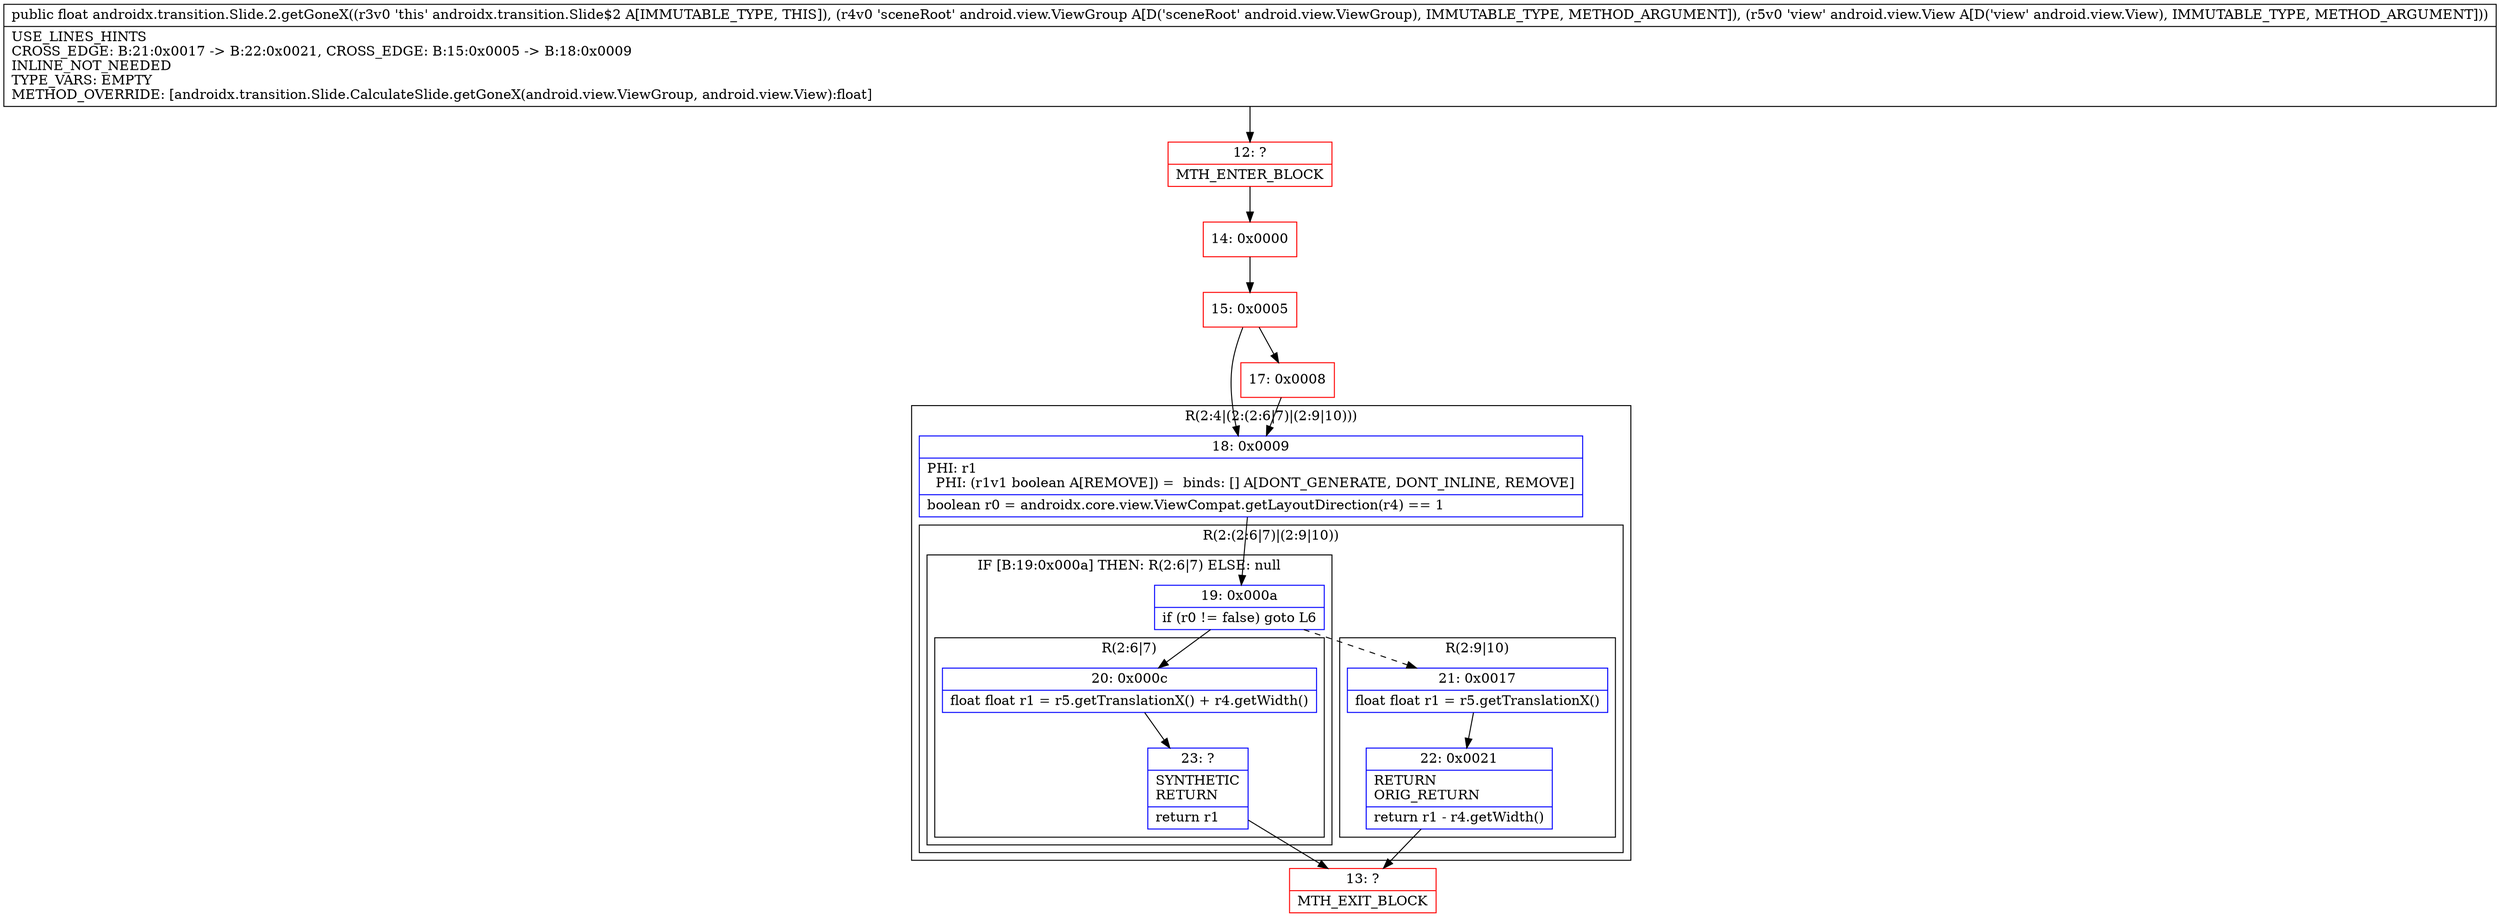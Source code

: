 digraph "CFG forandroidx.transition.Slide.2.getGoneX(Landroid\/view\/ViewGroup;Landroid\/view\/View;)F" {
subgraph cluster_Region_394818371 {
label = "R(2:4|(2:(2:6|7)|(2:9|10)))";
node [shape=record,color=blue];
Node_18 [shape=record,label="{18\:\ 0x0009|PHI: r1 \l  PHI: (r1v1 boolean A[REMOVE]) =  binds: [] A[DONT_GENERATE, DONT_INLINE, REMOVE]\l|boolean r0 = androidx.core.view.ViewCompat.getLayoutDirection(r4) == 1\l}"];
subgraph cluster_Region_112187317 {
label = "R(2:(2:6|7)|(2:9|10))";
node [shape=record,color=blue];
subgraph cluster_IfRegion_158751959 {
label = "IF [B:19:0x000a] THEN: R(2:6|7) ELSE: null";
node [shape=record,color=blue];
Node_19 [shape=record,label="{19\:\ 0x000a|if (r0 != false) goto L6\l}"];
subgraph cluster_Region_587623481 {
label = "R(2:6|7)";
node [shape=record,color=blue];
Node_20 [shape=record,label="{20\:\ 0x000c|float float r1 = r5.getTranslationX() + r4.getWidth()\l}"];
Node_23 [shape=record,label="{23\:\ ?|SYNTHETIC\lRETURN\l|return r1\l}"];
}
}
subgraph cluster_Region_416855298 {
label = "R(2:9|10)";
node [shape=record,color=blue];
Node_21 [shape=record,label="{21\:\ 0x0017|float float r1 = r5.getTranslationX()\l}"];
Node_22 [shape=record,label="{22\:\ 0x0021|RETURN\lORIG_RETURN\l|return r1 \- r4.getWidth()\l}"];
}
}
}
Node_12 [shape=record,color=red,label="{12\:\ ?|MTH_ENTER_BLOCK\l}"];
Node_14 [shape=record,color=red,label="{14\:\ 0x0000}"];
Node_15 [shape=record,color=red,label="{15\:\ 0x0005}"];
Node_17 [shape=record,color=red,label="{17\:\ 0x0008}"];
Node_13 [shape=record,color=red,label="{13\:\ ?|MTH_EXIT_BLOCK\l}"];
MethodNode[shape=record,label="{public float androidx.transition.Slide.2.getGoneX((r3v0 'this' androidx.transition.Slide$2 A[IMMUTABLE_TYPE, THIS]), (r4v0 'sceneRoot' android.view.ViewGroup A[D('sceneRoot' android.view.ViewGroup), IMMUTABLE_TYPE, METHOD_ARGUMENT]), (r5v0 'view' android.view.View A[D('view' android.view.View), IMMUTABLE_TYPE, METHOD_ARGUMENT]))  | USE_LINES_HINTS\lCROSS_EDGE: B:21:0x0017 \-\> B:22:0x0021, CROSS_EDGE: B:15:0x0005 \-\> B:18:0x0009\lINLINE_NOT_NEEDED\lTYPE_VARS: EMPTY\lMETHOD_OVERRIDE: [androidx.transition.Slide.CalculateSlide.getGoneX(android.view.ViewGroup, android.view.View):float]\l}"];
MethodNode -> Node_12;Node_18 -> Node_19;
Node_19 -> Node_20;
Node_19 -> Node_21[style=dashed];
Node_20 -> Node_23;
Node_23 -> Node_13;
Node_21 -> Node_22;
Node_22 -> Node_13;
Node_12 -> Node_14;
Node_14 -> Node_15;
Node_15 -> Node_17;
Node_15 -> Node_18;
Node_17 -> Node_18;
}

